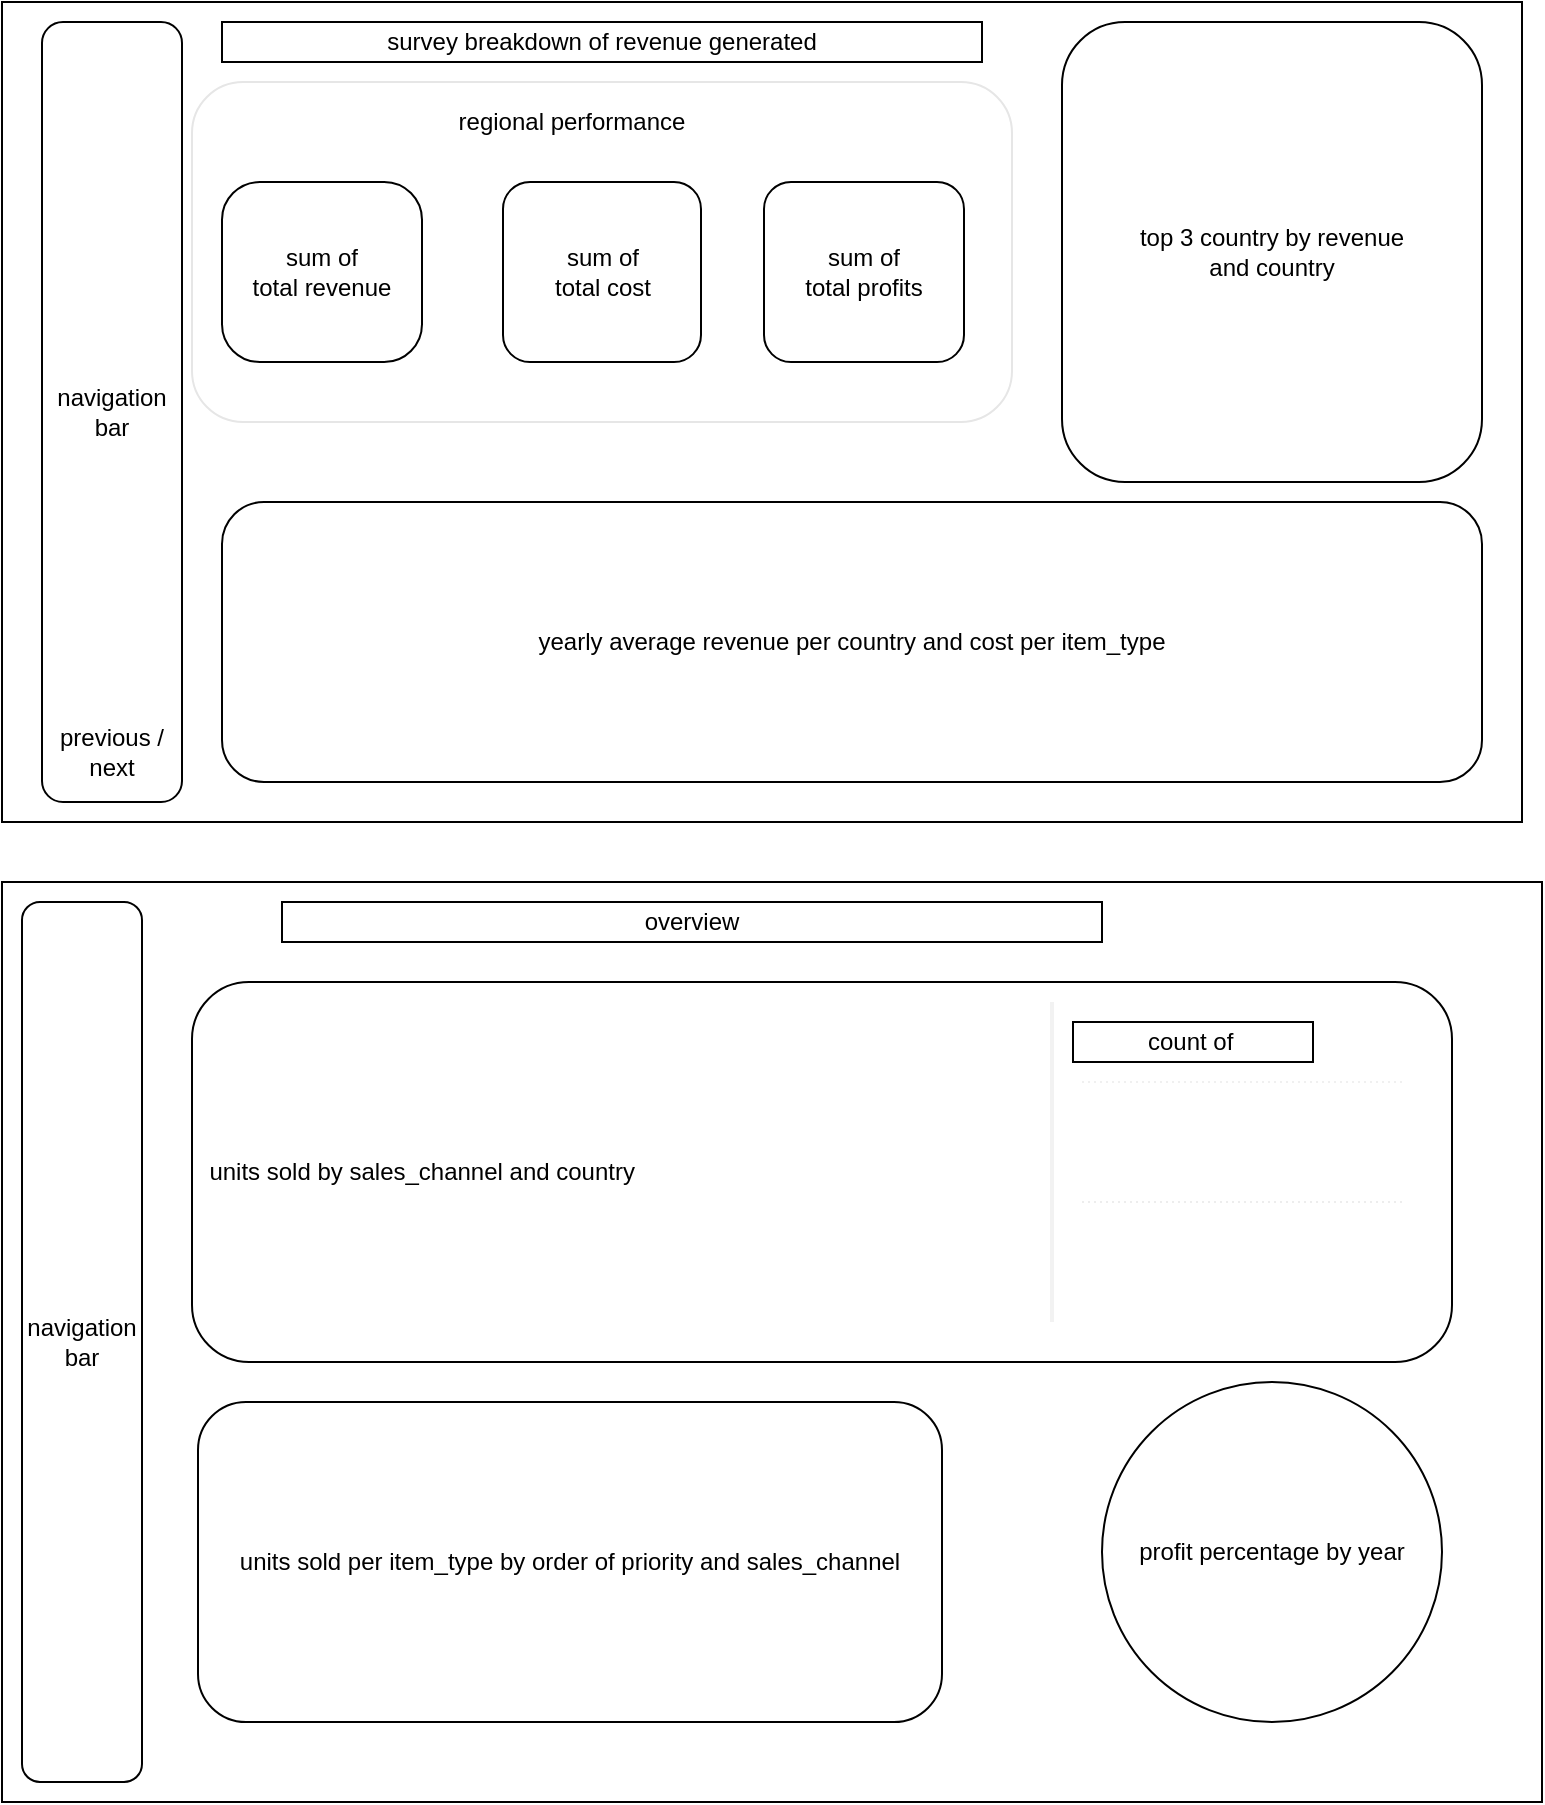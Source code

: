 <mxfile version="21.2.2" type="github">
  <diagram name="Page-1" id="SHoy8_nxIygTcBHp7UH4">
    <mxGraphModel dx="880" dy="452" grid="1" gridSize="10" guides="1" tooltips="1" connect="1" arrows="1" fold="1" page="1" pageScale="1" pageWidth="827" pageHeight="1169" math="0" shadow="0">
      <root>
        <mxCell id="0" />
        <mxCell id="1" parent="0" />
        <mxCell id="HxIWHDCGIG-U7nqKy6Yv-1" value="" style="rounded=0;whiteSpace=wrap;html=1;" parent="1" vertex="1">
          <mxGeometry x="20" y="30" width="760" height="410" as="geometry" />
        </mxCell>
        <mxCell id="HxIWHDCGIG-U7nqKy6Yv-2" value="navigation bar" style="rounded=1;whiteSpace=wrap;html=1;" parent="1" vertex="1">
          <mxGeometry x="40" y="40" width="70" height="390" as="geometry" />
        </mxCell>
        <mxCell id="HxIWHDCGIG-U7nqKy6Yv-4" value="survey breakdown of revenue generated" style="whiteSpace=wrap;html=1;" parent="1" vertex="1">
          <mxGeometry x="130" y="40" width="380" height="20" as="geometry" />
        </mxCell>
        <mxCell id="HxIWHDCGIG-U7nqKy6Yv-9" value="previous /&lt;br&gt;next" style="text;strokeColor=none;align=center;fillColor=none;html=1;verticalAlign=middle;whiteSpace=wrap;rounded=0;" parent="1" vertex="1">
          <mxGeometry x="45" y="390" width="60" height="30" as="geometry" />
        </mxCell>
        <mxCell id="HxIWHDCGIG-U7nqKy6Yv-17" value="top 3 country by revenue&lt;br&gt;and country" style="rounded=1;whiteSpace=wrap;html=1;" parent="1" vertex="1">
          <mxGeometry x="550" y="40" width="210" height="230" as="geometry" />
        </mxCell>
        <mxCell id="HxIWHDCGIG-U7nqKy6Yv-18" value="yearly average revenue per country and cost per item_type" style="rounded=1;whiteSpace=wrap;html=1;" parent="1" vertex="1">
          <mxGeometry x="130" y="280" width="630" height="140" as="geometry" />
        </mxCell>
        <mxCell id="HxIWHDCGIG-U7nqKy6Yv-20" value="" style="rounded=1;whiteSpace=wrap;html=1;strokeColor=#E6E6E6;" parent="1" vertex="1">
          <mxGeometry x="115" y="70" width="410" height="170" as="geometry" />
        </mxCell>
        <mxCell id="HxIWHDCGIG-U7nqKy6Yv-21" value="" style="rounded=0;whiteSpace=wrap;html=1;" parent="1" vertex="1">
          <mxGeometry x="20" y="470" width="770" height="460" as="geometry" />
        </mxCell>
        <mxCell id="HxIWHDCGIG-U7nqKy6Yv-23" value="navigation bar" style="rounded=1;whiteSpace=wrap;html=1;" parent="1" vertex="1">
          <mxGeometry x="30" y="480" width="60" height="440" as="geometry" />
        </mxCell>
        <mxCell id="HxIWHDCGIG-U7nqKy6Yv-24" value="&lt;div style=&quot;&quot;&gt;&lt;span style=&quot;background-color: initial;&quot;&gt;&lt;span style=&quot;white-space: pre;&quot;&gt;	&lt;/span&gt;&lt;span style=&quot;white-space: pre;&quot;&gt;	&lt;/span&gt;units sold by sales_channel and country&lt;/span&gt;&lt;/div&gt;" style="rounded=1;whiteSpace=wrap;html=1;align=left;" parent="1" vertex="1">
          <mxGeometry x="115" y="520" width="630" height="190" as="geometry" />
        </mxCell>
        <mxCell id="HxIWHDCGIG-U7nqKy6Yv-25" value="units sold per item_type by order of priority and sales_channel" style="rounded=1;whiteSpace=wrap;html=1;" parent="1" vertex="1">
          <mxGeometry x="118" y="730" width="372" height="160" as="geometry" />
        </mxCell>
        <mxCell id="HxIWHDCGIG-U7nqKy6Yv-36" value="" style="endArrow=none;html=1;rounded=0;dashed=1;dashPattern=1 2;strokeColor=#F0F0F0;" parent="1" edge="1">
          <mxGeometry relative="1" as="geometry">
            <mxPoint x="560" y="570" as="sourcePoint" />
            <mxPoint x="720" y="570" as="targetPoint" />
          </mxGeometry>
        </mxCell>
        <mxCell id="HxIWHDCGIG-U7nqKy6Yv-38" value="" style="endArrow=none;html=1;rounded=0;dashed=1;dashPattern=1 2;strokeColor=#EDEDED;" parent="1" edge="1">
          <mxGeometry relative="1" as="geometry">
            <mxPoint x="560" y="630" as="sourcePoint" />
            <mxPoint x="720" y="630" as="targetPoint" />
          </mxGeometry>
        </mxCell>
        <mxCell id="HxIWHDCGIG-U7nqKy6Yv-27" value="" style="line;strokeWidth=2;direction=south;html=1;strokeColor=#F2F2F2;" parent="1" vertex="1">
          <mxGeometry x="540" y="530" width="10" height="160" as="geometry" />
        </mxCell>
        <mxCell id="HxIWHDCGIG-U7nqKy6Yv-40" value="overview" style="rounded=0;whiteSpace=wrap;html=1;" parent="1" vertex="1">
          <mxGeometry x="160" y="480" width="410" height="20" as="geometry" />
        </mxCell>
        <mxCell id="TaAh5s1xqCdSAQQK6Izi-1" value="sum of&lt;br&gt;total revenue" style="rounded=1;whiteSpace=wrap;html=1;arcSize=21;" vertex="1" parent="1">
          <mxGeometry x="130" y="120" width="100" height="90" as="geometry" />
        </mxCell>
        <mxCell id="TaAh5s1xqCdSAQQK6Izi-2" value="sum of&lt;br&gt;total cost" style="rounded=1;whiteSpace=wrap;html=1;" vertex="1" parent="1">
          <mxGeometry x="270.5" y="120" width="99" height="90" as="geometry" />
        </mxCell>
        <mxCell id="TaAh5s1xqCdSAQQK6Izi-3" value="sum of&lt;br&gt;total profits" style="rounded=1;whiteSpace=wrap;html=1;" vertex="1" parent="1">
          <mxGeometry x="401" y="120" width="100" height="90" as="geometry" />
        </mxCell>
        <mxCell id="TaAh5s1xqCdSAQQK6Izi-4" value="regional performance" style="rounded=0;whiteSpace=wrap;html=1;strokeColor=#FFFFFF;" vertex="1" parent="1">
          <mxGeometry x="220" y="80" width="170" height="20" as="geometry" />
        </mxCell>
        <mxCell id="TaAh5s1xqCdSAQQK6Izi-5" value="count of&amp;nbsp;" style="rounded=0;whiteSpace=wrap;html=1;" vertex="1" parent="1">
          <mxGeometry x="555.5" y="540" width="120" height="20" as="geometry" />
        </mxCell>
        <mxCell id="TaAh5s1xqCdSAQQK6Izi-6" value="profit percentage by year" style="ellipse;whiteSpace=wrap;html=1;aspect=fixed;" vertex="1" parent="1">
          <mxGeometry x="570" y="720" width="170" height="170" as="geometry" />
        </mxCell>
      </root>
    </mxGraphModel>
  </diagram>
</mxfile>
